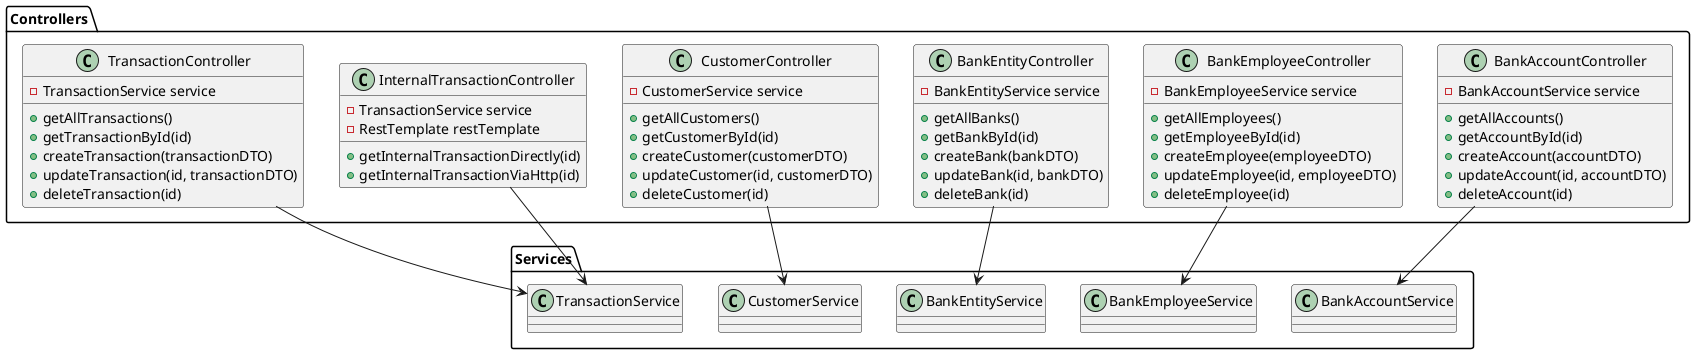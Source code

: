 @startuml

package "Controllers" {
  class BankAccountController {
    - BankAccountService service
    + getAllAccounts()
    + getAccountById(id)
    + createAccount(accountDTO)
    + updateAccount(id, accountDTO)
    + deleteAccount(id)
  }

  class BankEmployeeController {
    - BankEmployeeService service
    + getAllEmployees()
    + getEmployeeById(id)
    + createEmployee(employeeDTO)
    + updateEmployee(id, employeeDTO)
    + deleteEmployee(id)
  }

  class BankEntityController {
    - BankEntityService service
    + getAllBanks()
    + getBankById(id)
    + createBank(bankDTO)
    + updateBank(id, bankDTO)
    + deleteBank(id)
  }

  class CustomerController {
    - CustomerService service
    + getAllCustomers()
    + getCustomerById(id)
    + createCustomer(customerDTO)
    + updateCustomer(id, customerDTO)
    + deleteCustomer(id)
  }

  class InternalTransactionController {
    - TransactionService service
    - RestTemplate restTemplate
    + getInternalTransactionDirectly(id)
    + getInternalTransactionViaHttp(id)
  }

  class TransactionController {
    - TransactionService service
    + getAllTransactions()
    + getTransactionById(id)
    + createTransaction(transactionDTO)
    + updateTransaction(id, transactionDTO)
    + deleteTransaction(id)
  }
}

package "Services" {
  class BankAccountService
  class BankEmployeeService
  class BankEntityService
  class CustomerService
  class TransactionService
}

BankAccountController --> BankAccountService
BankEmployeeController --> BankEmployeeService
BankEntityController --> BankEntityService
CustomerController --> CustomerService
InternalTransactionController --> TransactionService
TransactionController --> TransactionService

@enduml
